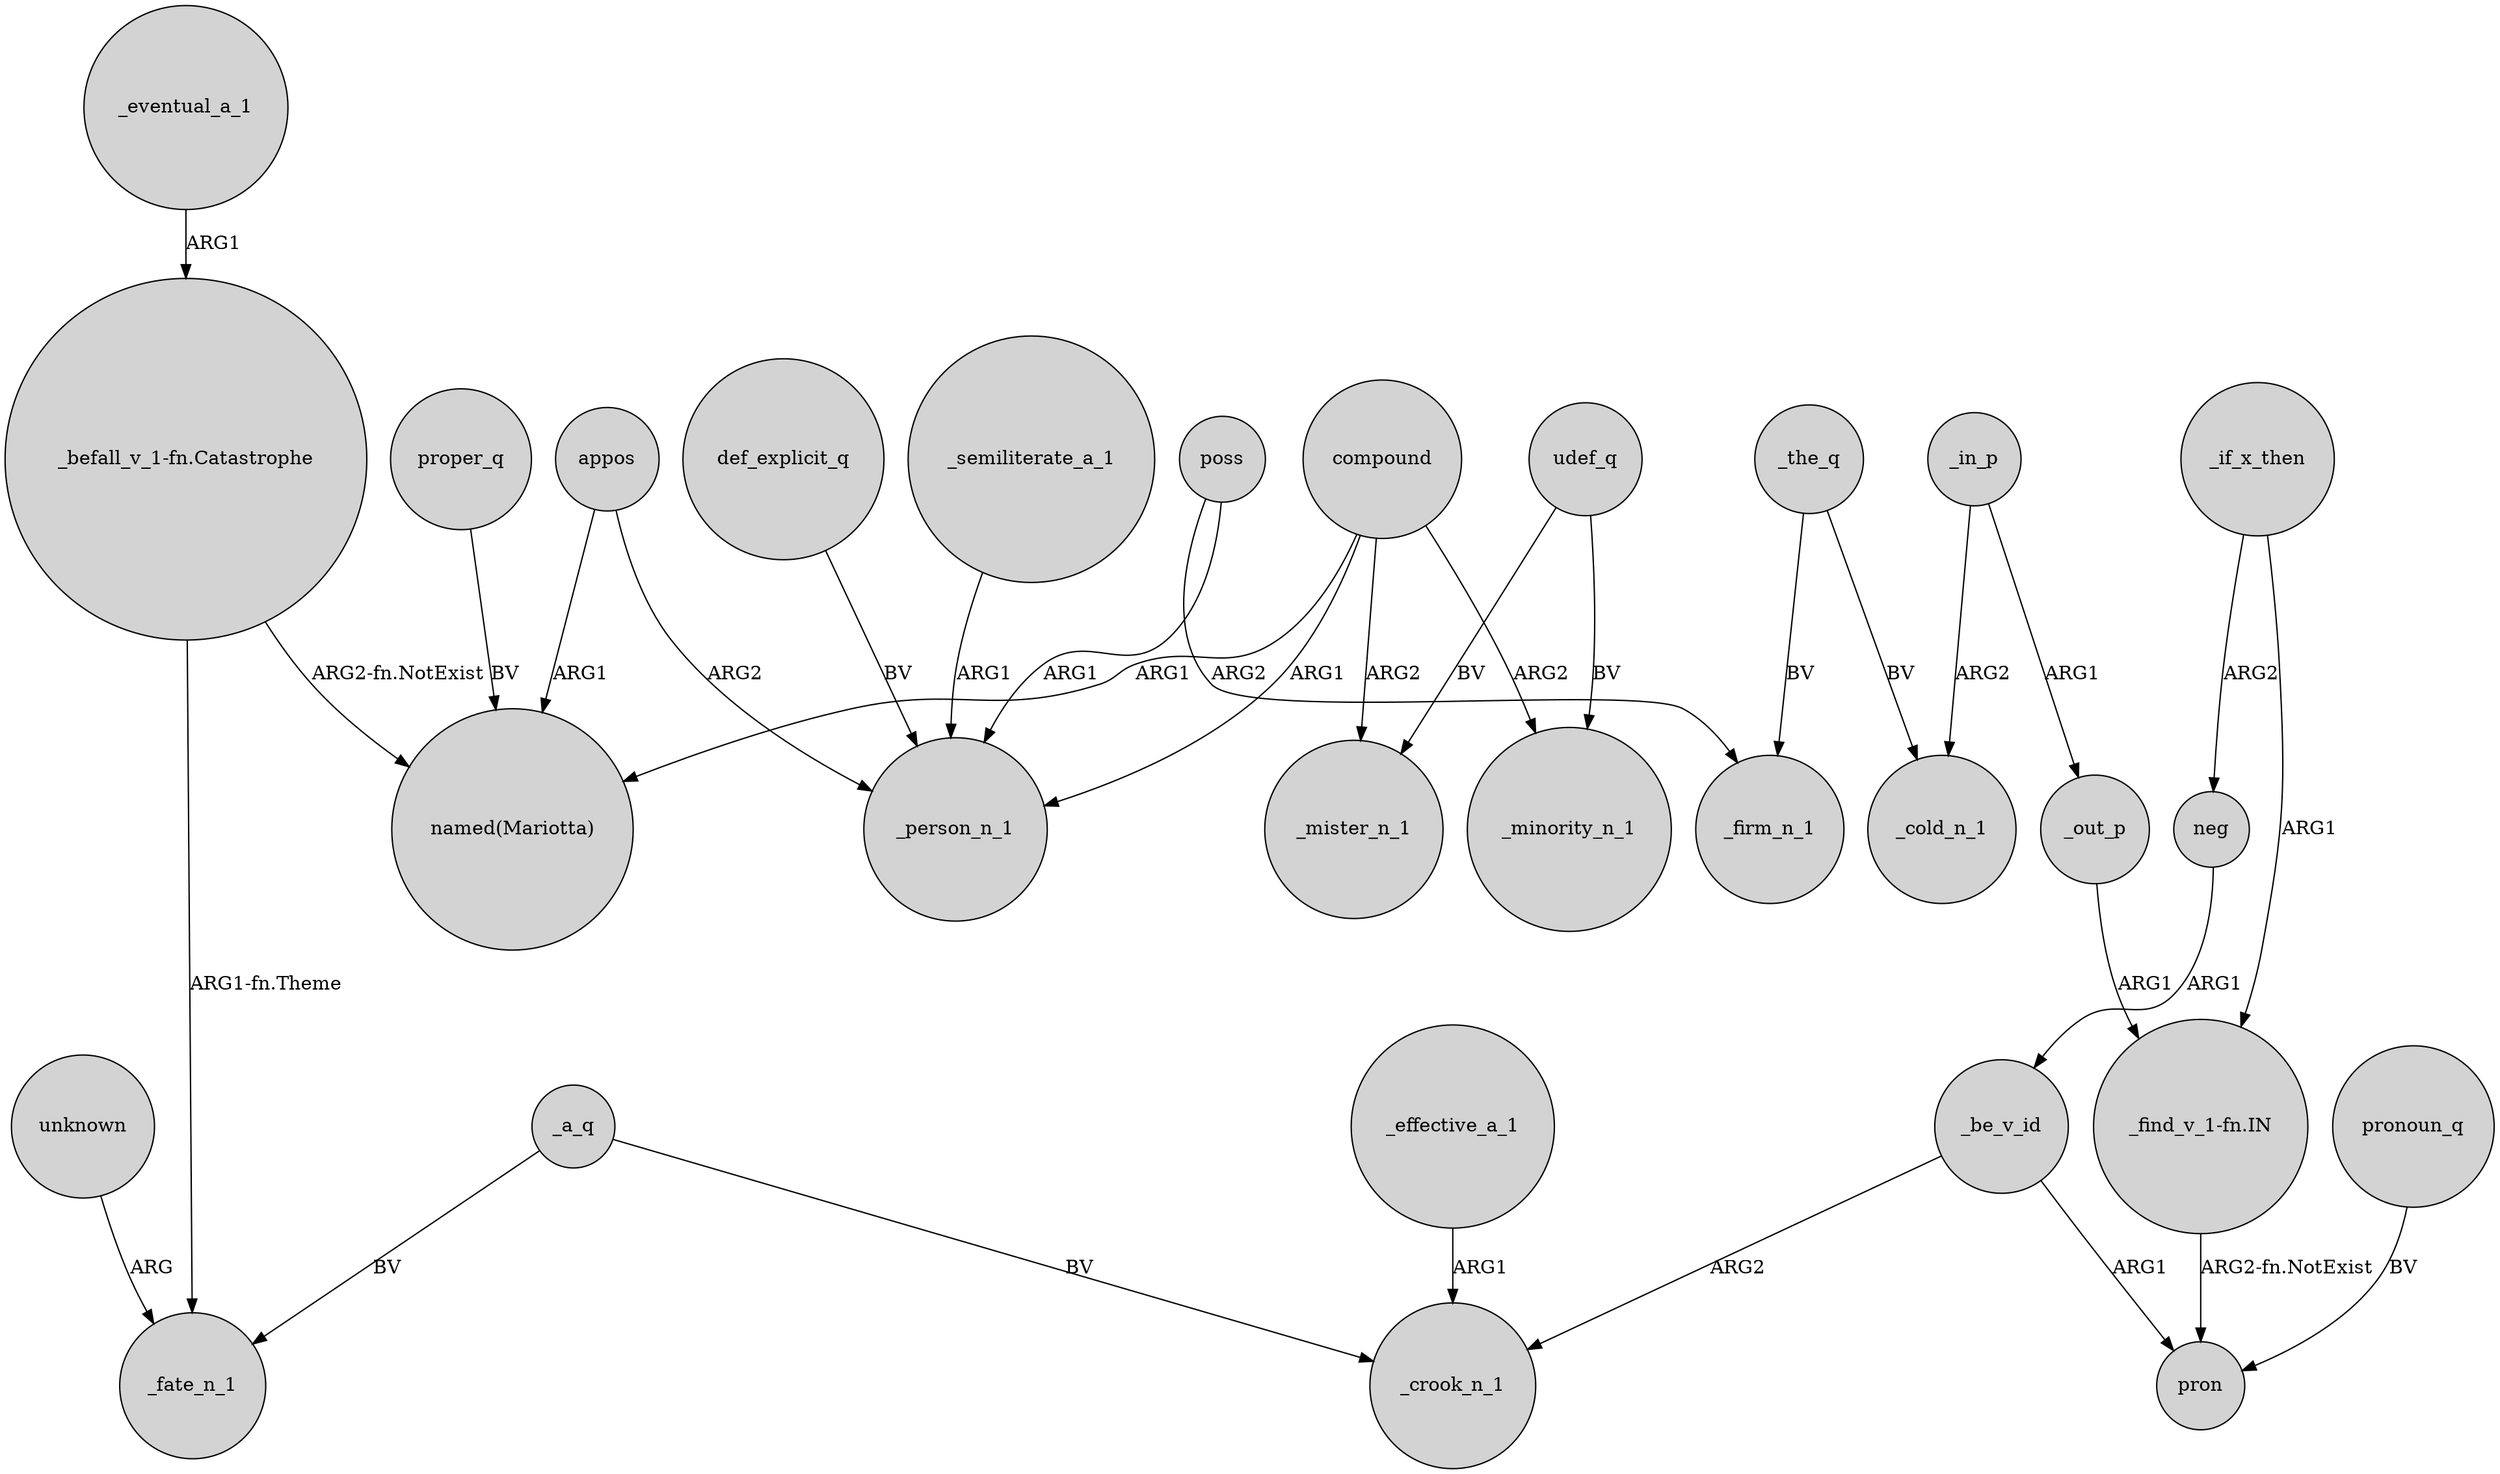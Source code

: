 digraph {
	node [shape=circle style=filled]
	unknown -> _fate_n_1 [label=ARG]
	_in_p -> _cold_n_1 [label=ARG2]
	def_explicit_q -> _person_n_1 [label=BV]
	_be_v_id -> _crook_n_1 [label=ARG2]
	udef_q -> _minority_n_1 [label=BV]
	_if_x_then -> "_find_v_1-fn.IN" [label=ARG1]
	compound -> _mister_n_1 [label=ARG2]
	"_befall_v_1-fn.Catastrophe" -> "named(Mariotta)" [label="ARG2-fn.NotExist"]
	_effective_a_1 -> _crook_n_1 [label=ARG1]
	udef_q -> _mister_n_1 [label=BV]
	_semiliterate_a_1 -> _person_n_1 [label=ARG1]
	_eventual_a_1 -> "_befall_v_1-fn.Catastrophe" [label=ARG1]
	_be_v_id -> pron [label=ARG1]
	poss -> _person_n_1 [label=ARG1]
	_a_q -> _fate_n_1 [label=BV]
	_if_x_then -> neg [label=ARG2]
	_the_q -> _cold_n_1 [label=BV]
	_out_p -> "_find_v_1-fn.IN" [label=ARG1]
	pronoun_q -> pron [label=BV]
	appos -> _person_n_1 [label=ARG2]
	compound -> _minority_n_1 [label=ARG2]
	compound -> _person_n_1 [label=ARG1]
	_in_p -> _out_p [label=ARG1]
	"_befall_v_1-fn.Catastrophe" -> _fate_n_1 [label="ARG1-fn.Theme"]
	poss -> _firm_n_1 [label=ARG2]
	proper_q -> "named(Mariotta)" [label=BV]
	compound -> "named(Mariotta)" [label=ARG1]
	_the_q -> _firm_n_1 [label=BV]
	"_find_v_1-fn.IN" -> pron [label="ARG2-fn.NotExist"]
	neg -> _be_v_id [label=ARG1]
	appos -> "named(Mariotta)" [label=ARG1]
	_a_q -> _crook_n_1 [label=BV]
}
